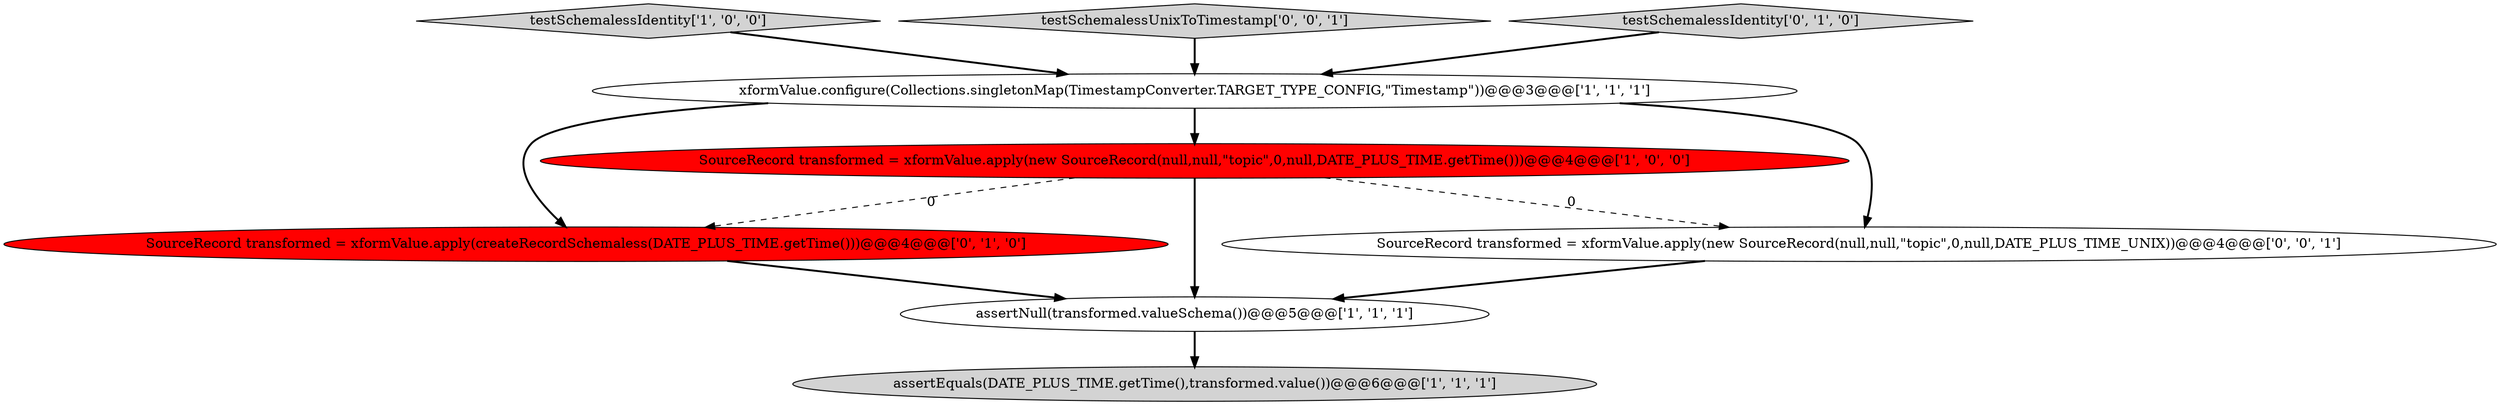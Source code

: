 digraph {
2 [style = filled, label = "SourceRecord transformed = xformValue.apply(new SourceRecord(null,null,\"topic\",0,null,DATE_PLUS_TIME.getTime()))@@@4@@@['1', '0', '0']", fillcolor = red, shape = ellipse image = "AAA1AAABBB1BBB"];
6 [style = filled, label = "SourceRecord transformed = xformValue.apply(createRecordSchemaless(DATE_PLUS_TIME.getTime()))@@@4@@@['0', '1', '0']", fillcolor = red, shape = ellipse image = "AAA1AAABBB2BBB"];
1 [style = filled, label = "assertEquals(DATE_PLUS_TIME.getTime(),transformed.value())@@@6@@@['1', '1', '1']", fillcolor = lightgray, shape = ellipse image = "AAA0AAABBB1BBB"];
0 [style = filled, label = "testSchemalessIdentity['1', '0', '0']", fillcolor = lightgray, shape = diamond image = "AAA0AAABBB1BBB"];
8 [style = filled, label = "testSchemalessUnixToTimestamp['0', '0', '1']", fillcolor = lightgray, shape = diamond image = "AAA0AAABBB3BBB"];
5 [style = filled, label = "testSchemalessIdentity['0', '1', '0']", fillcolor = lightgray, shape = diamond image = "AAA0AAABBB2BBB"];
4 [style = filled, label = "xformValue.configure(Collections.singletonMap(TimestampConverter.TARGET_TYPE_CONFIG,\"Timestamp\"))@@@3@@@['1', '1', '1']", fillcolor = white, shape = ellipse image = "AAA0AAABBB1BBB"];
3 [style = filled, label = "assertNull(transformed.valueSchema())@@@5@@@['1', '1', '1']", fillcolor = white, shape = ellipse image = "AAA0AAABBB1BBB"];
7 [style = filled, label = "SourceRecord transformed = xformValue.apply(new SourceRecord(null,null,\"topic\",0,null,DATE_PLUS_TIME_UNIX))@@@4@@@['0', '0', '1']", fillcolor = white, shape = ellipse image = "AAA0AAABBB3BBB"];
6->3 [style = bold, label=""];
7->3 [style = bold, label=""];
4->2 [style = bold, label=""];
8->4 [style = bold, label=""];
3->1 [style = bold, label=""];
2->7 [style = dashed, label="0"];
0->4 [style = bold, label=""];
4->6 [style = bold, label=""];
4->7 [style = bold, label=""];
5->4 [style = bold, label=""];
2->3 [style = bold, label=""];
2->6 [style = dashed, label="0"];
}
